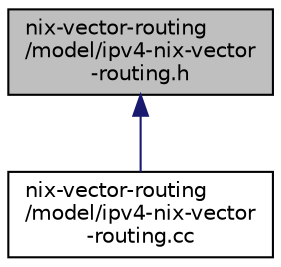 digraph "nix-vector-routing/model/ipv4-nix-vector-routing.h"
{
  edge [fontname="Helvetica",fontsize="10",labelfontname="Helvetica",labelfontsize="10"];
  node [fontname="Helvetica",fontsize="10",shape=record];
  Node1 [label="nix-vector-routing\l/model/ipv4-nix-vector\l-routing.h",height=0.2,width=0.4,color="black", fillcolor="grey75", style="filled", fontcolor="black"];
  Node1 -> Node2 [dir="back",color="midnightblue",fontsize="10",style="solid"];
  Node2 [label="nix-vector-routing\l/model/ipv4-nix-vector\l-routing.cc",height=0.2,width=0.4,color="black", fillcolor="white", style="filled",URL="$de/d10/ipv4-nix-vector-routing_8cc.html"];
}
